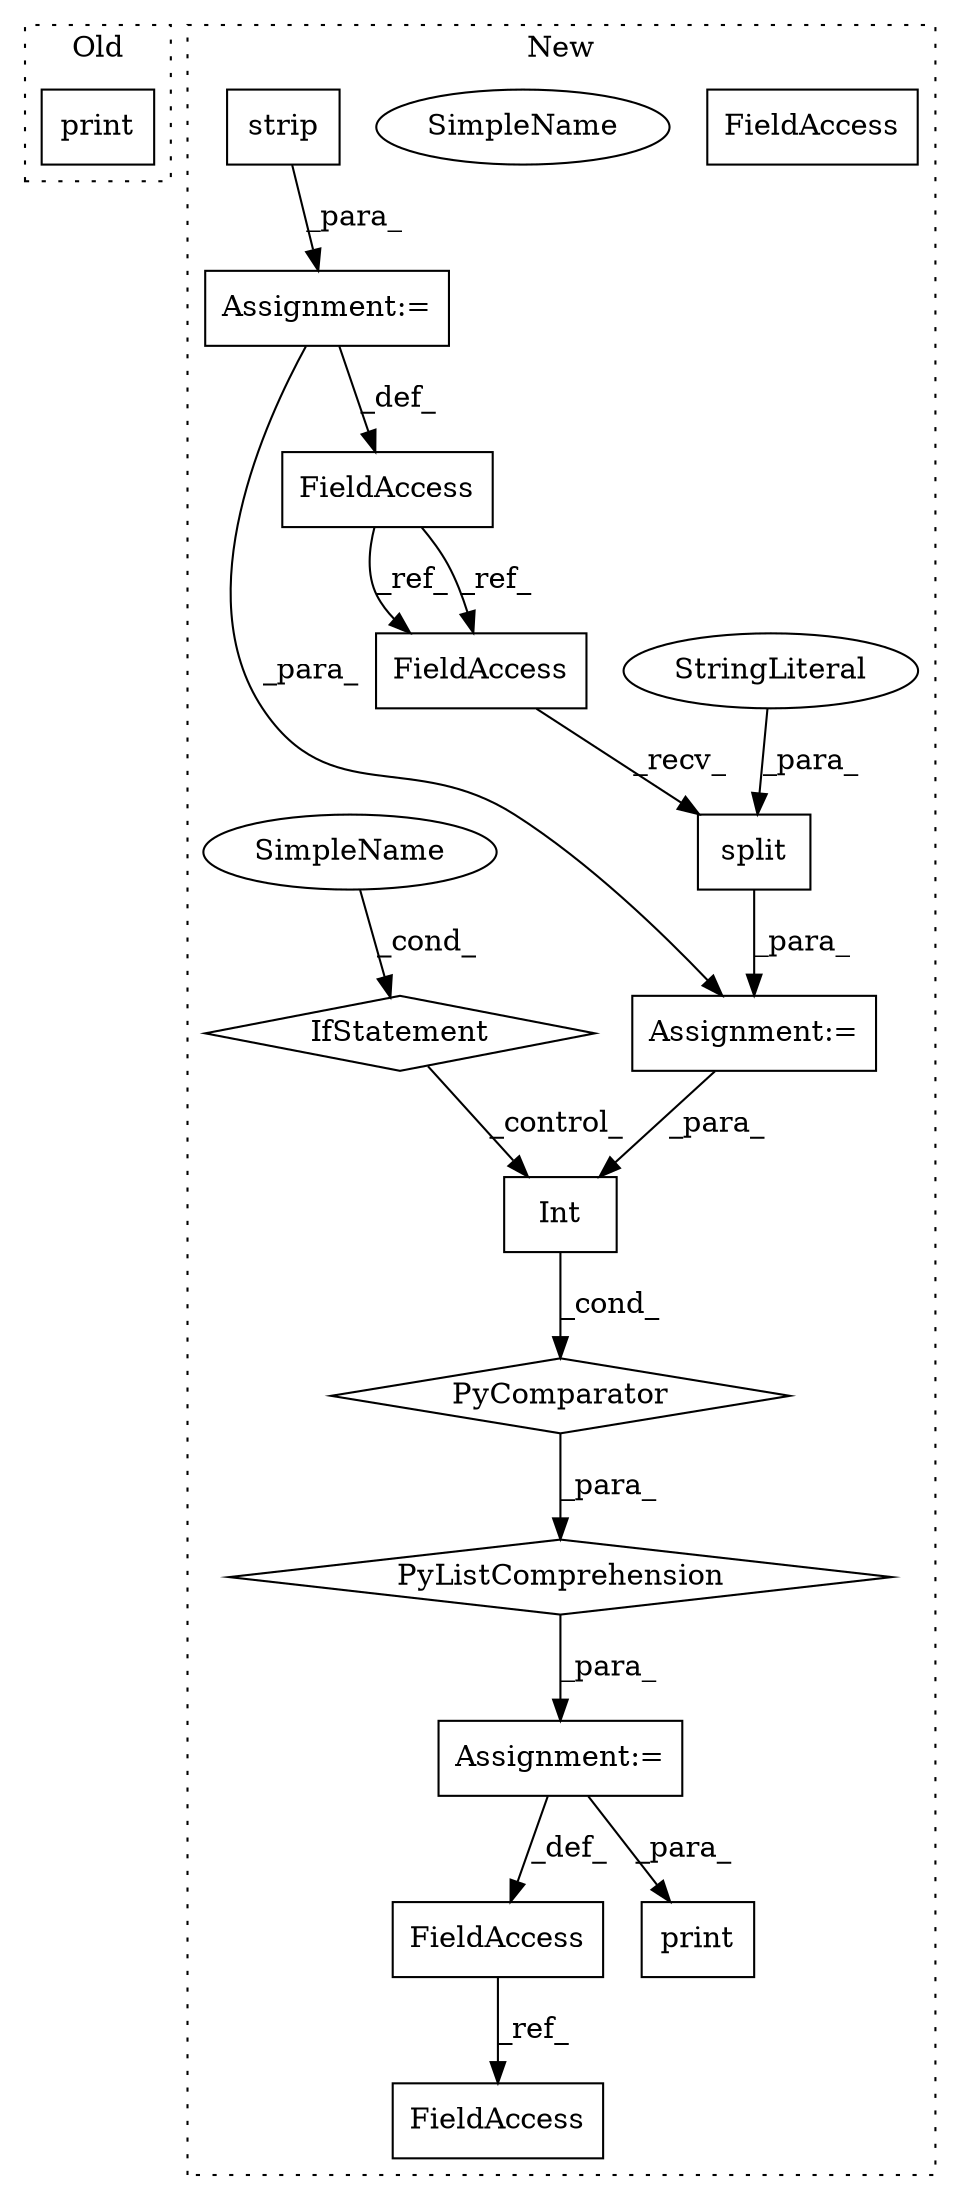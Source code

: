 digraph G {
subgraph cluster0 {
1 [label="print" a="32" s="491,541" l="6,1" shape="box"];
label = "Old";
style="dotted";
}
subgraph cluster1 {
2 [label="split" a="32" s="683,692" l="6,1" shape="box"];
3 [label="StringLiteral" a="45" s="689" l="3" shape="ellipse"];
4 [label="Assignment:=" a="7" s="572" l="14" shape="box"];
5 [label="Assignment:=" a="7" s="662" l="40" shape="box"];
6 [label="Assignment:=" a="7" s="501" l="1" shape="box"];
7 [label="FieldAccess" a="22" s="491" l="10" shape="box"];
8 [label="FieldAccess" a="22" s="564" l="8" shape="box"];
9 [label="FieldAccess" a="22" s="672" l="10" shape="box"];
10 [label="FieldAccess" a="22" s="731" l="8" shape="box"];
11 [label="Int" a="32" s="586,594" l="4,1" shape="box"];
12 [label="IfStatement" a="25" s="662" l="40" shape="diamond"];
13 [label="SimpleName" a="42" s="697" l="5" shape="ellipse"];
14 [label="PyListComprehension" a="109" s="586" l="124" shape="diamond"];
15 [label="PyComparator" a="113" s="662" l="40" shape="diamond"];
16 [label="print" a="32" s="712,740" l="6,1" shape="box"];
17 [label="strip" a="32" s="549" l="7" shape="box"];
18 [label="SimpleName" a="42" s="697" l="5" shape="ellipse"];
19 [label="FieldAccess" a="22" s="672" l="10" shape="box"];
label = "New";
style="dotted";
}
2 -> 5 [label="_para_"];
3 -> 2 [label="_para_"];
4 -> 8 [label="_def_"];
4 -> 16 [label="_para_"];
5 -> 11 [label="_para_"];
6 -> 7 [label="_def_"];
6 -> 5 [label="_para_"];
7 -> 19 [label="_ref_"];
7 -> 19 [label="_ref_"];
8 -> 10 [label="_ref_"];
11 -> 15 [label="_cond_"];
12 -> 11 [label="_control_"];
14 -> 4 [label="_para_"];
15 -> 14 [label="_para_"];
17 -> 6 [label="_para_"];
18 -> 12 [label="_cond_"];
19 -> 2 [label="_recv_"];
}